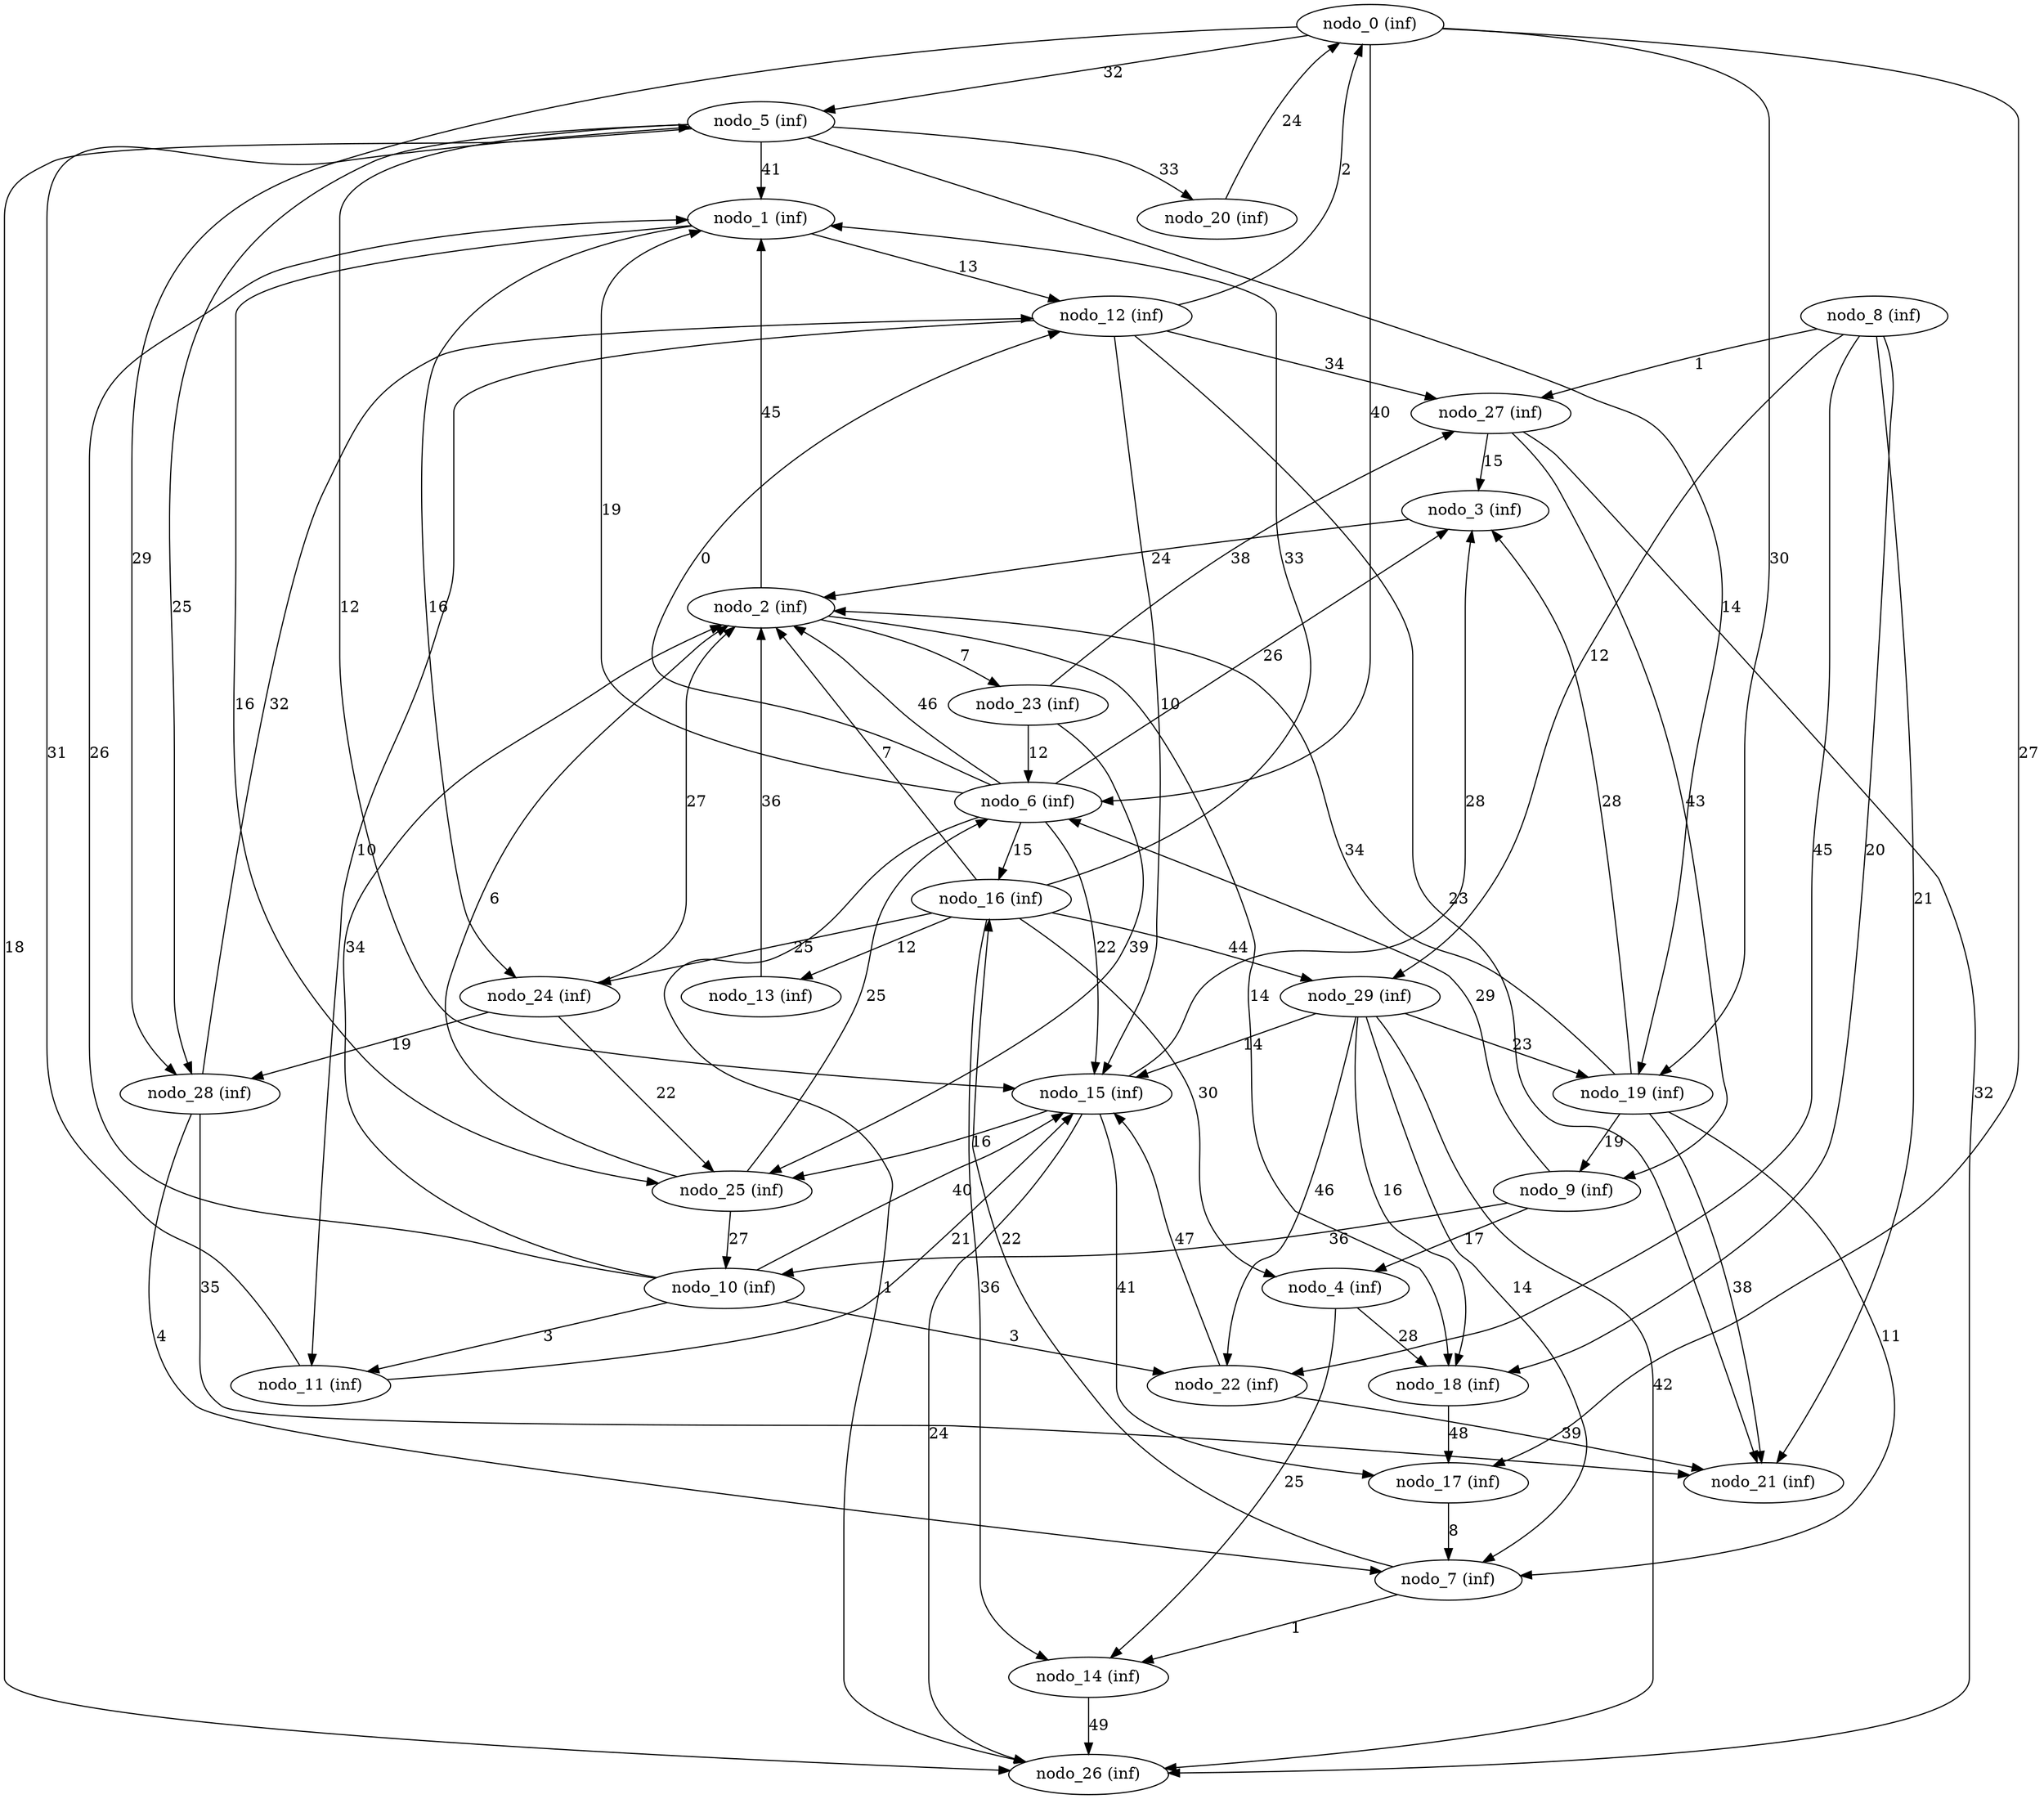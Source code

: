 digraph grafoGilbert_n_30_p_10 {
"nodo_0 (inf)";
"nodo_1 (inf)";
"nodo_2 (inf)";
"nodo_3 (inf)";
"nodo_4 (inf)";
"nodo_5 (inf)";
"nodo_6 (inf)";
"nodo_7 (inf)";
"nodo_8 (inf)";
"nodo_9 (inf)";
"nodo_10 (inf)";
"nodo_11 (inf)";
"nodo_12 (inf)";
"nodo_13 (inf)";
"nodo_14 (inf)";
"nodo_15 (inf)";
"nodo_16 (inf)";
"nodo_17 (inf)";
"nodo_18 (inf)";
"nodo_19 (inf)";
"nodo_20 (inf)";
"nodo_21 (inf)";
"nodo_22 (inf)";
"nodo_23 (inf)";
"nodo_24 (inf)";
"nodo_25 (inf)";
"nodo_26 (inf)";
"nodo_27 (inf)";
"nodo_28 (inf)";
"nodo_29 (inf)";
"nodo_0 (inf)" -> "nodo_5 (inf)" [label=32 weight=32];
"nodo_0 (inf)" -> "nodo_6 (inf)" [label=40 weight=40];
"nodo_0 (inf)" -> "nodo_17 (inf)" [label=27 weight=27];
"nodo_0 (inf)" -> "nodo_19 (inf)" [label=30 weight=30];
"nodo_0 (inf)" -> "nodo_28 (inf)" [label=29 weight=29];
"nodo_1 (inf)" -> "nodo_12 (inf)" [label=13 weight=13];
"nodo_1 (inf)" -> "nodo_24 (inf)" [label=16 weight=16];
"nodo_1 (inf)" -> "nodo_25 (inf)" [label=16 weight=16];
"nodo_2 (inf)" -> "nodo_1 (inf)" [label=45 weight=45];
"nodo_2 (inf)" -> "nodo_18 (inf)" [label=14 weight=14];
"nodo_2 (inf)" -> "nodo_23 (inf)" [label=7 weight=7];
"nodo_3 (inf)" -> "nodo_2 (inf)" [label=24 weight=24];
"nodo_4 (inf)" -> "nodo_14 (inf)" [label=25 weight=25];
"nodo_4 (inf)" -> "nodo_18 (inf)" [label=28 weight=28];
"nodo_5 (inf)" -> "nodo_1 (inf)" [label=41 weight=41];
"nodo_5 (inf)" -> "nodo_15 (inf)" [label=12 weight=12];
"nodo_5 (inf)" -> "nodo_19 (inf)" [label=14 weight=14];
"nodo_5 (inf)" -> "nodo_20 (inf)" [label=33 weight=33];
"nodo_5 (inf)" -> "nodo_26 (inf)" [label=18 weight=18];
"nodo_5 (inf)" -> "nodo_28 (inf)" [label=25 weight=25];
"nodo_6 (inf)" -> "nodo_1 (inf)" [label=19 weight=19];
"nodo_6 (inf)" -> "nodo_2 (inf)" [label=46 weight=46];
"nodo_6 (inf)" -> "nodo_3 (inf)" [label=26 weight=26];
"nodo_6 (inf)" -> "nodo_12 (inf)" [label=0 weight=0];
"nodo_6 (inf)" -> "nodo_15 (inf)" [label=22 weight=22];
"nodo_6 (inf)" -> "nodo_16 (inf)" [label=15 weight=15];
"nodo_6 (inf)" -> "nodo_26 (inf)" [label=1 weight=1];
"nodo_7 (inf)" -> "nodo_14 (inf)" [label=1 weight=1];
"nodo_7 (inf)" -> "nodo_16 (inf)" [label=22 weight=22];
"nodo_8 (inf)" -> "nodo_18 (inf)" [label=20 weight=20];
"nodo_8 (inf)" -> "nodo_21 (inf)" [label=21 weight=21];
"nodo_8 (inf)" -> "nodo_22 (inf)" [label=45 weight=45];
"nodo_8 (inf)" -> "nodo_27 (inf)" [label=1 weight=1];
"nodo_8 (inf)" -> "nodo_29 (inf)" [label=12 weight=12];
"nodo_9 (inf)" -> "nodo_4 (inf)" [label=17 weight=17];
"nodo_9 (inf)" -> "nodo_6 (inf)" [label=29 weight=29];
"nodo_9 (inf)" -> "nodo_10 (inf)" [label=36 weight=36];
"nodo_10 (inf)" -> "nodo_1 (inf)" [label=26 weight=26];
"nodo_10 (inf)" -> "nodo_2 (inf)" [label=34 weight=34];
"nodo_10 (inf)" -> "nodo_11 (inf)" [label=3 weight=3];
"nodo_10 (inf)" -> "nodo_15 (inf)" [label=40 weight=40];
"nodo_10 (inf)" -> "nodo_22 (inf)" [label=3 weight=3];
"nodo_11 (inf)" -> "nodo_5 (inf)" [label=31 weight=31];
"nodo_11 (inf)" -> "nodo_15 (inf)" [label=21 weight=21];
"nodo_12 (inf)" -> "nodo_0 (inf)" [label=2 weight=2];
"nodo_12 (inf)" -> "nodo_11 (inf)" [label=10 weight=10];
"nodo_12 (inf)" -> "nodo_15 (inf)" [label=10 weight=10];
"nodo_12 (inf)" -> "nodo_21 (inf)" [label=23 weight=23];
"nodo_12 (inf)" -> "nodo_27 (inf)" [label=34 weight=34];
"nodo_13 (inf)" -> "nodo_2 (inf)" [label=36 weight=36];
"nodo_14 (inf)" -> "nodo_26 (inf)" [label=49 weight=49];
"nodo_15 (inf)" -> "nodo_3 (inf)" [label=28 weight=28];
"nodo_15 (inf)" -> "nodo_17 (inf)" [label=41 weight=41];
"nodo_15 (inf)" -> "nodo_25 (inf)" [label=16 weight=16];
"nodo_15 (inf)" -> "nodo_26 (inf)" [label=24 weight=24];
"nodo_16 (inf)" -> "nodo_1 (inf)" [label=33 weight=33];
"nodo_16 (inf)" -> "nodo_2 (inf)" [label=7 weight=7];
"nodo_16 (inf)" -> "nodo_4 (inf)" [label=30 weight=30];
"nodo_16 (inf)" -> "nodo_13 (inf)" [label=12 weight=12];
"nodo_16 (inf)" -> "nodo_14 (inf)" [label=36 weight=36];
"nodo_16 (inf)" -> "nodo_24 (inf)" [label=25 weight=25];
"nodo_16 (inf)" -> "nodo_29 (inf)" [label=44 weight=44];
"nodo_17 (inf)" -> "nodo_7 (inf)" [label=8 weight=8];
"nodo_18 (inf)" -> "nodo_17 (inf)" [label=48 weight=48];
"nodo_19 (inf)" -> "nodo_2 (inf)" [label=34 weight=34];
"nodo_19 (inf)" -> "nodo_3 (inf)" [label=28 weight=28];
"nodo_19 (inf)" -> "nodo_7 (inf)" [label=11 weight=11];
"nodo_19 (inf)" -> "nodo_9 (inf)" [label=19 weight=19];
"nodo_19 (inf)" -> "nodo_21 (inf)" [label=38 weight=38];
"nodo_20 (inf)" -> "nodo_0 (inf)" [label=24 weight=24];
"nodo_22 (inf)" -> "nodo_15 (inf)" [label=47 weight=47];
"nodo_22 (inf)" -> "nodo_21 (inf)" [label=39 weight=39];
"nodo_23 (inf)" -> "nodo_6 (inf)" [label=12 weight=12];
"nodo_23 (inf)" -> "nodo_25 (inf)" [label=39 weight=39];
"nodo_23 (inf)" -> "nodo_27 (inf)" [label=38 weight=38];
"nodo_24 (inf)" -> "nodo_2 (inf)" [label=27 weight=27];
"nodo_24 (inf)" -> "nodo_25 (inf)" [label=22 weight=22];
"nodo_24 (inf)" -> "nodo_28 (inf)" [label=19 weight=19];
"nodo_25 (inf)" -> "nodo_2 (inf)" [label=6 weight=6];
"nodo_25 (inf)" -> "nodo_6 (inf)" [label=25 weight=25];
"nodo_25 (inf)" -> "nodo_10 (inf)" [label=27 weight=27];
"nodo_27 (inf)" -> "nodo_3 (inf)" [label=15 weight=15];
"nodo_27 (inf)" -> "nodo_9 (inf)" [label=43 weight=43];
"nodo_27 (inf)" -> "nodo_26 (inf)" [label=32 weight=32];
"nodo_28 (inf)" -> "nodo_7 (inf)" [label=4 weight=4];
"nodo_28 (inf)" -> "nodo_12 (inf)" [label=32 weight=32];
"nodo_28 (inf)" -> "nodo_21 (inf)" [label=35 weight=35];
"nodo_29 (inf)" -> "nodo_7 (inf)" [label=14 weight=14];
"nodo_29 (inf)" -> "nodo_15 (inf)" [label=14 weight=14];
"nodo_29 (inf)" -> "nodo_18 (inf)" [label=16 weight=16];
"nodo_29 (inf)" -> "nodo_19 (inf)" [label=23 weight=23];
"nodo_29 (inf)" -> "nodo_22 (inf)" [label=46 weight=46];
"nodo_29 (inf)" -> "nodo_26 (inf)" [label=42 weight=42];
}